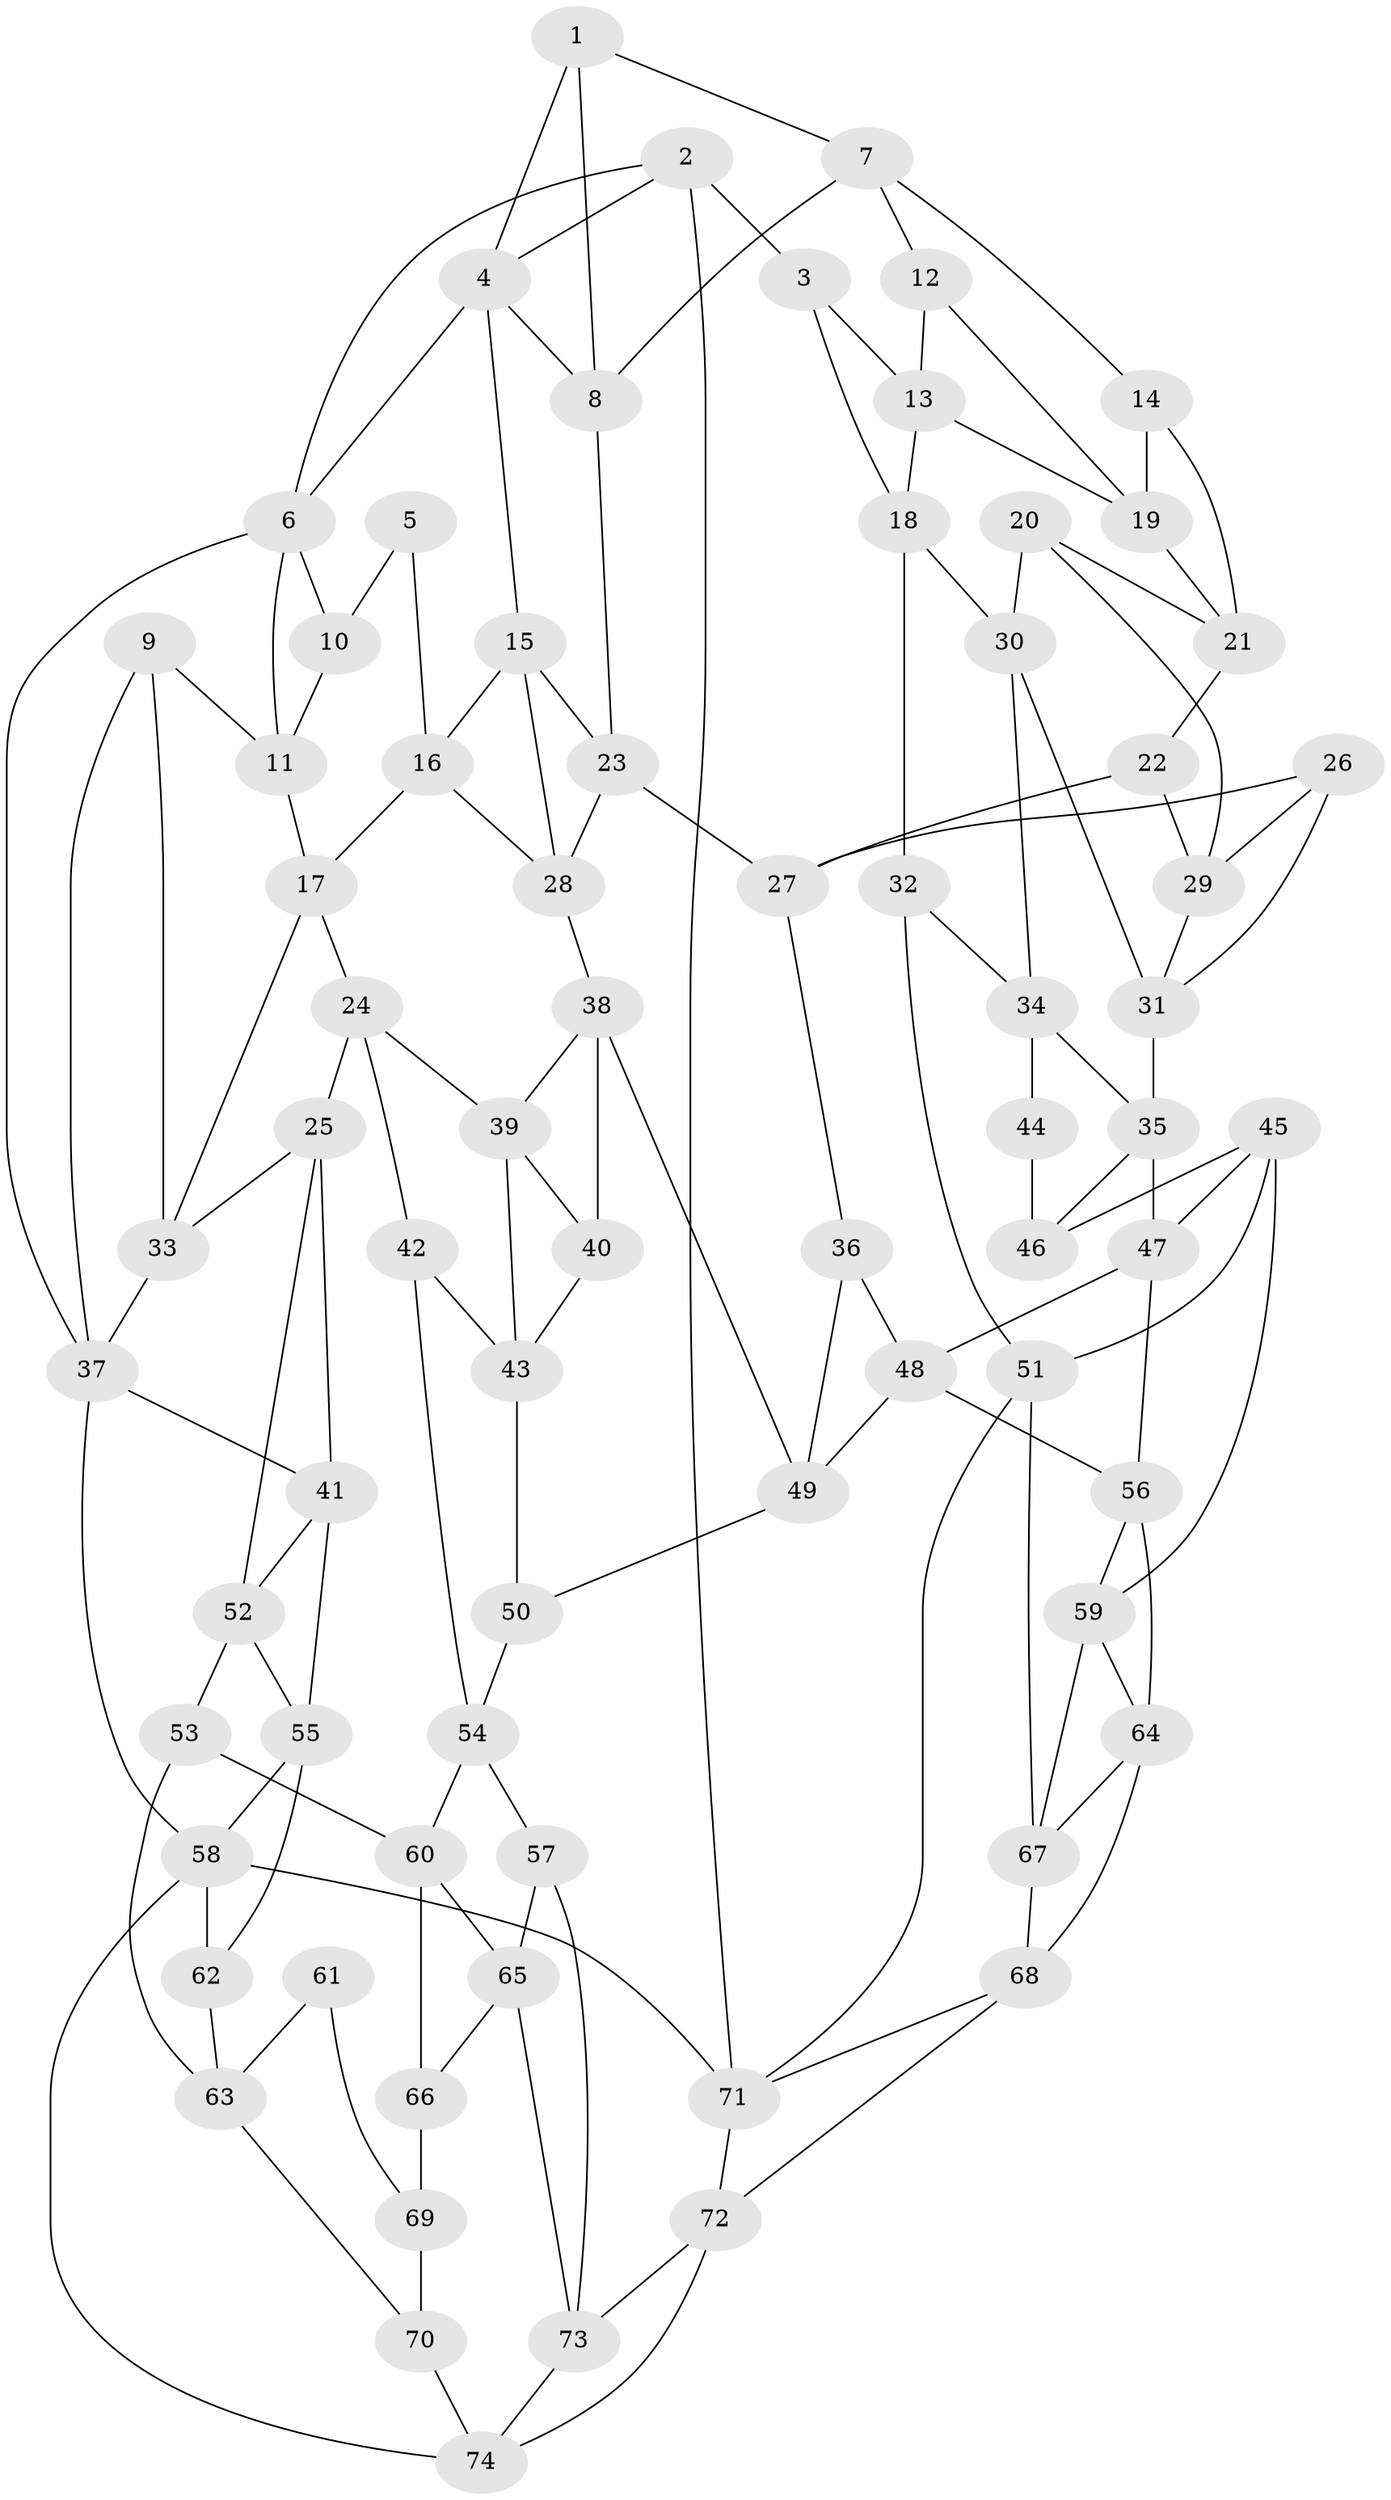 // original degree distribution, {3: 0.013605442176870748, 4: 0.2585034013605442, 5: 0.4897959183673469, 6: 0.23809523809523808}
// Generated by graph-tools (version 1.1) at 2025/03/03/09/25 03:03:20]
// undirected, 74 vertices, 137 edges
graph export_dot {
graph [start="1"]
  node [color=gray90,style=filled];
  1;
  2;
  3;
  4;
  5;
  6;
  7;
  8;
  9;
  10;
  11;
  12;
  13;
  14;
  15;
  16;
  17;
  18;
  19;
  20;
  21;
  22;
  23;
  24;
  25;
  26;
  27;
  28;
  29;
  30;
  31;
  32;
  33;
  34;
  35;
  36;
  37;
  38;
  39;
  40;
  41;
  42;
  43;
  44;
  45;
  46;
  47;
  48;
  49;
  50;
  51;
  52;
  53;
  54;
  55;
  56;
  57;
  58;
  59;
  60;
  61;
  62;
  63;
  64;
  65;
  66;
  67;
  68;
  69;
  70;
  71;
  72;
  73;
  74;
  1 -- 4 [weight=1.0];
  1 -- 7 [weight=1.0];
  1 -- 8 [weight=1.0];
  2 -- 3 [weight=1.0];
  2 -- 4 [weight=1.0];
  2 -- 6 [weight=1.0];
  2 -- 71 [weight=1.0];
  3 -- 13 [weight=1.0];
  3 -- 18 [weight=1.0];
  4 -- 6 [weight=1.0];
  4 -- 8 [weight=1.0];
  4 -- 15 [weight=1.0];
  5 -- 10 [weight=2.0];
  5 -- 16 [weight=1.0];
  6 -- 10 [weight=1.0];
  6 -- 11 [weight=1.0];
  6 -- 37 [weight=1.0];
  7 -- 8 [weight=1.0];
  7 -- 12 [weight=1.0];
  7 -- 14 [weight=1.0];
  8 -- 23 [weight=1.0];
  9 -- 11 [weight=1.0];
  9 -- 33 [weight=1.0];
  9 -- 37 [weight=1.0];
  10 -- 11 [weight=1.0];
  11 -- 17 [weight=1.0];
  12 -- 13 [weight=1.0];
  12 -- 19 [weight=1.0];
  13 -- 18 [weight=1.0];
  13 -- 19 [weight=1.0];
  14 -- 19 [weight=1.0];
  14 -- 21 [weight=1.0];
  15 -- 16 [weight=1.0];
  15 -- 23 [weight=1.0];
  15 -- 28 [weight=1.0];
  16 -- 17 [weight=1.0];
  16 -- 28 [weight=1.0];
  17 -- 24 [weight=1.0];
  17 -- 33 [weight=1.0];
  18 -- 30 [weight=1.0];
  18 -- 32 [weight=1.0];
  19 -- 21 [weight=1.0];
  20 -- 21 [weight=1.0];
  20 -- 29 [weight=1.0];
  20 -- 30 [weight=1.0];
  21 -- 22 [weight=1.0];
  22 -- 27 [weight=1.0];
  22 -- 29 [weight=1.0];
  23 -- 27 [weight=1.0];
  23 -- 28 [weight=1.0];
  24 -- 25 [weight=1.0];
  24 -- 39 [weight=1.0];
  24 -- 42 [weight=1.0];
  25 -- 33 [weight=1.0];
  25 -- 41 [weight=1.0];
  25 -- 52 [weight=1.0];
  26 -- 27 [weight=1.0];
  26 -- 29 [weight=1.0];
  26 -- 31 [weight=1.0];
  27 -- 36 [weight=1.0];
  28 -- 38 [weight=1.0];
  29 -- 31 [weight=1.0];
  30 -- 31 [weight=1.0];
  30 -- 34 [weight=1.0];
  31 -- 35 [weight=1.0];
  32 -- 34 [weight=1.0];
  32 -- 51 [weight=1.0];
  33 -- 37 [weight=1.0];
  34 -- 35 [weight=1.0];
  34 -- 44 [weight=1.0];
  35 -- 46 [weight=1.0];
  35 -- 47 [weight=1.0];
  36 -- 48 [weight=1.0];
  36 -- 49 [weight=1.0];
  37 -- 41 [weight=1.0];
  37 -- 58 [weight=1.0];
  38 -- 39 [weight=1.0];
  38 -- 40 [weight=1.0];
  38 -- 49 [weight=1.0];
  39 -- 40 [weight=1.0];
  39 -- 43 [weight=1.0];
  40 -- 43 [weight=1.0];
  41 -- 52 [weight=1.0];
  41 -- 55 [weight=1.0];
  42 -- 43 [weight=1.0];
  42 -- 54 [weight=1.0];
  43 -- 50 [weight=1.0];
  44 -- 46 [weight=2.0];
  45 -- 46 [weight=1.0];
  45 -- 47 [weight=1.0];
  45 -- 51 [weight=1.0];
  45 -- 59 [weight=1.0];
  47 -- 48 [weight=1.0];
  47 -- 56 [weight=1.0];
  48 -- 49 [weight=1.0];
  48 -- 56 [weight=1.0];
  49 -- 50 [weight=1.0];
  50 -- 54 [weight=1.0];
  51 -- 67 [weight=1.0];
  51 -- 71 [weight=1.0];
  52 -- 53 [weight=1.0];
  52 -- 55 [weight=1.0];
  53 -- 60 [weight=1.0];
  53 -- 63 [weight=1.0];
  54 -- 57 [weight=1.0];
  54 -- 60 [weight=1.0];
  55 -- 58 [weight=1.0];
  55 -- 62 [weight=1.0];
  56 -- 59 [weight=1.0];
  56 -- 64 [weight=1.0];
  57 -- 65 [weight=1.0];
  57 -- 73 [weight=1.0];
  58 -- 62 [weight=1.0];
  58 -- 71 [weight=1.0];
  58 -- 74 [weight=1.0];
  59 -- 64 [weight=1.0];
  59 -- 67 [weight=1.0];
  60 -- 65 [weight=1.0];
  60 -- 66 [weight=1.0];
  61 -- 63 [weight=2.0];
  61 -- 69 [weight=1.0];
  62 -- 63 [weight=2.0];
  63 -- 70 [weight=1.0];
  64 -- 67 [weight=1.0];
  64 -- 68 [weight=1.0];
  65 -- 66 [weight=1.0];
  65 -- 73 [weight=1.0];
  66 -- 69 [weight=2.0];
  67 -- 68 [weight=1.0];
  68 -- 71 [weight=1.0];
  68 -- 72 [weight=1.0];
  69 -- 70 [weight=1.0];
  70 -- 74 [weight=1.0];
  71 -- 72 [weight=1.0];
  72 -- 73 [weight=1.0];
  72 -- 74 [weight=1.0];
  73 -- 74 [weight=1.0];
}
